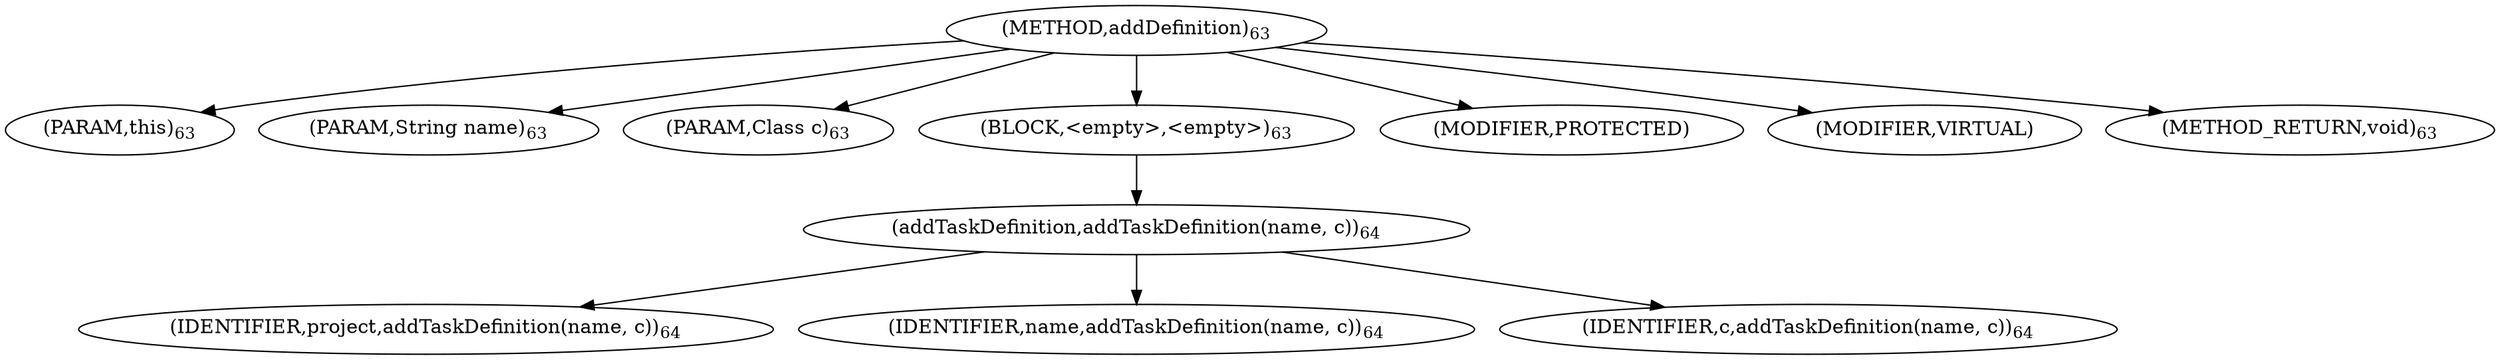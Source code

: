 digraph "addDefinition" {  
"7" [label = <(METHOD,addDefinition)<SUB>63</SUB>> ]
"8" [label = <(PARAM,this)<SUB>63</SUB>> ]
"9" [label = <(PARAM,String name)<SUB>63</SUB>> ]
"10" [label = <(PARAM,Class c)<SUB>63</SUB>> ]
"11" [label = <(BLOCK,&lt;empty&gt;,&lt;empty&gt;)<SUB>63</SUB>> ]
"12" [label = <(addTaskDefinition,addTaskDefinition(name, c))<SUB>64</SUB>> ]
"13" [label = <(IDENTIFIER,project,addTaskDefinition(name, c))<SUB>64</SUB>> ]
"14" [label = <(IDENTIFIER,name,addTaskDefinition(name, c))<SUB>64</SUB>> ]
"15" [label = <(IDENTIFIER,c,addTaskDefinition(name, c))<SUB>64</SUB>> ]
"16" [label = <(MODIFIER,PROTECTED)> ]
"17" [label = <(MODIFIER,VIRTUAL)> ]
"18" [label = <(METHOD_RETURN,void)<SUB>63</SUB>> ]
  "7" -> "8" 
  "7" -> "9" 
  "7" -> "10" 
  "7" -> "11" 
  "7" -> "16" 
  "7" -> "17" 
  "7" -> "18" 
  "11" -> "12" 
  "12" -> "13" 
  "12" -> "14" 
  "12" -> "15" 
}

